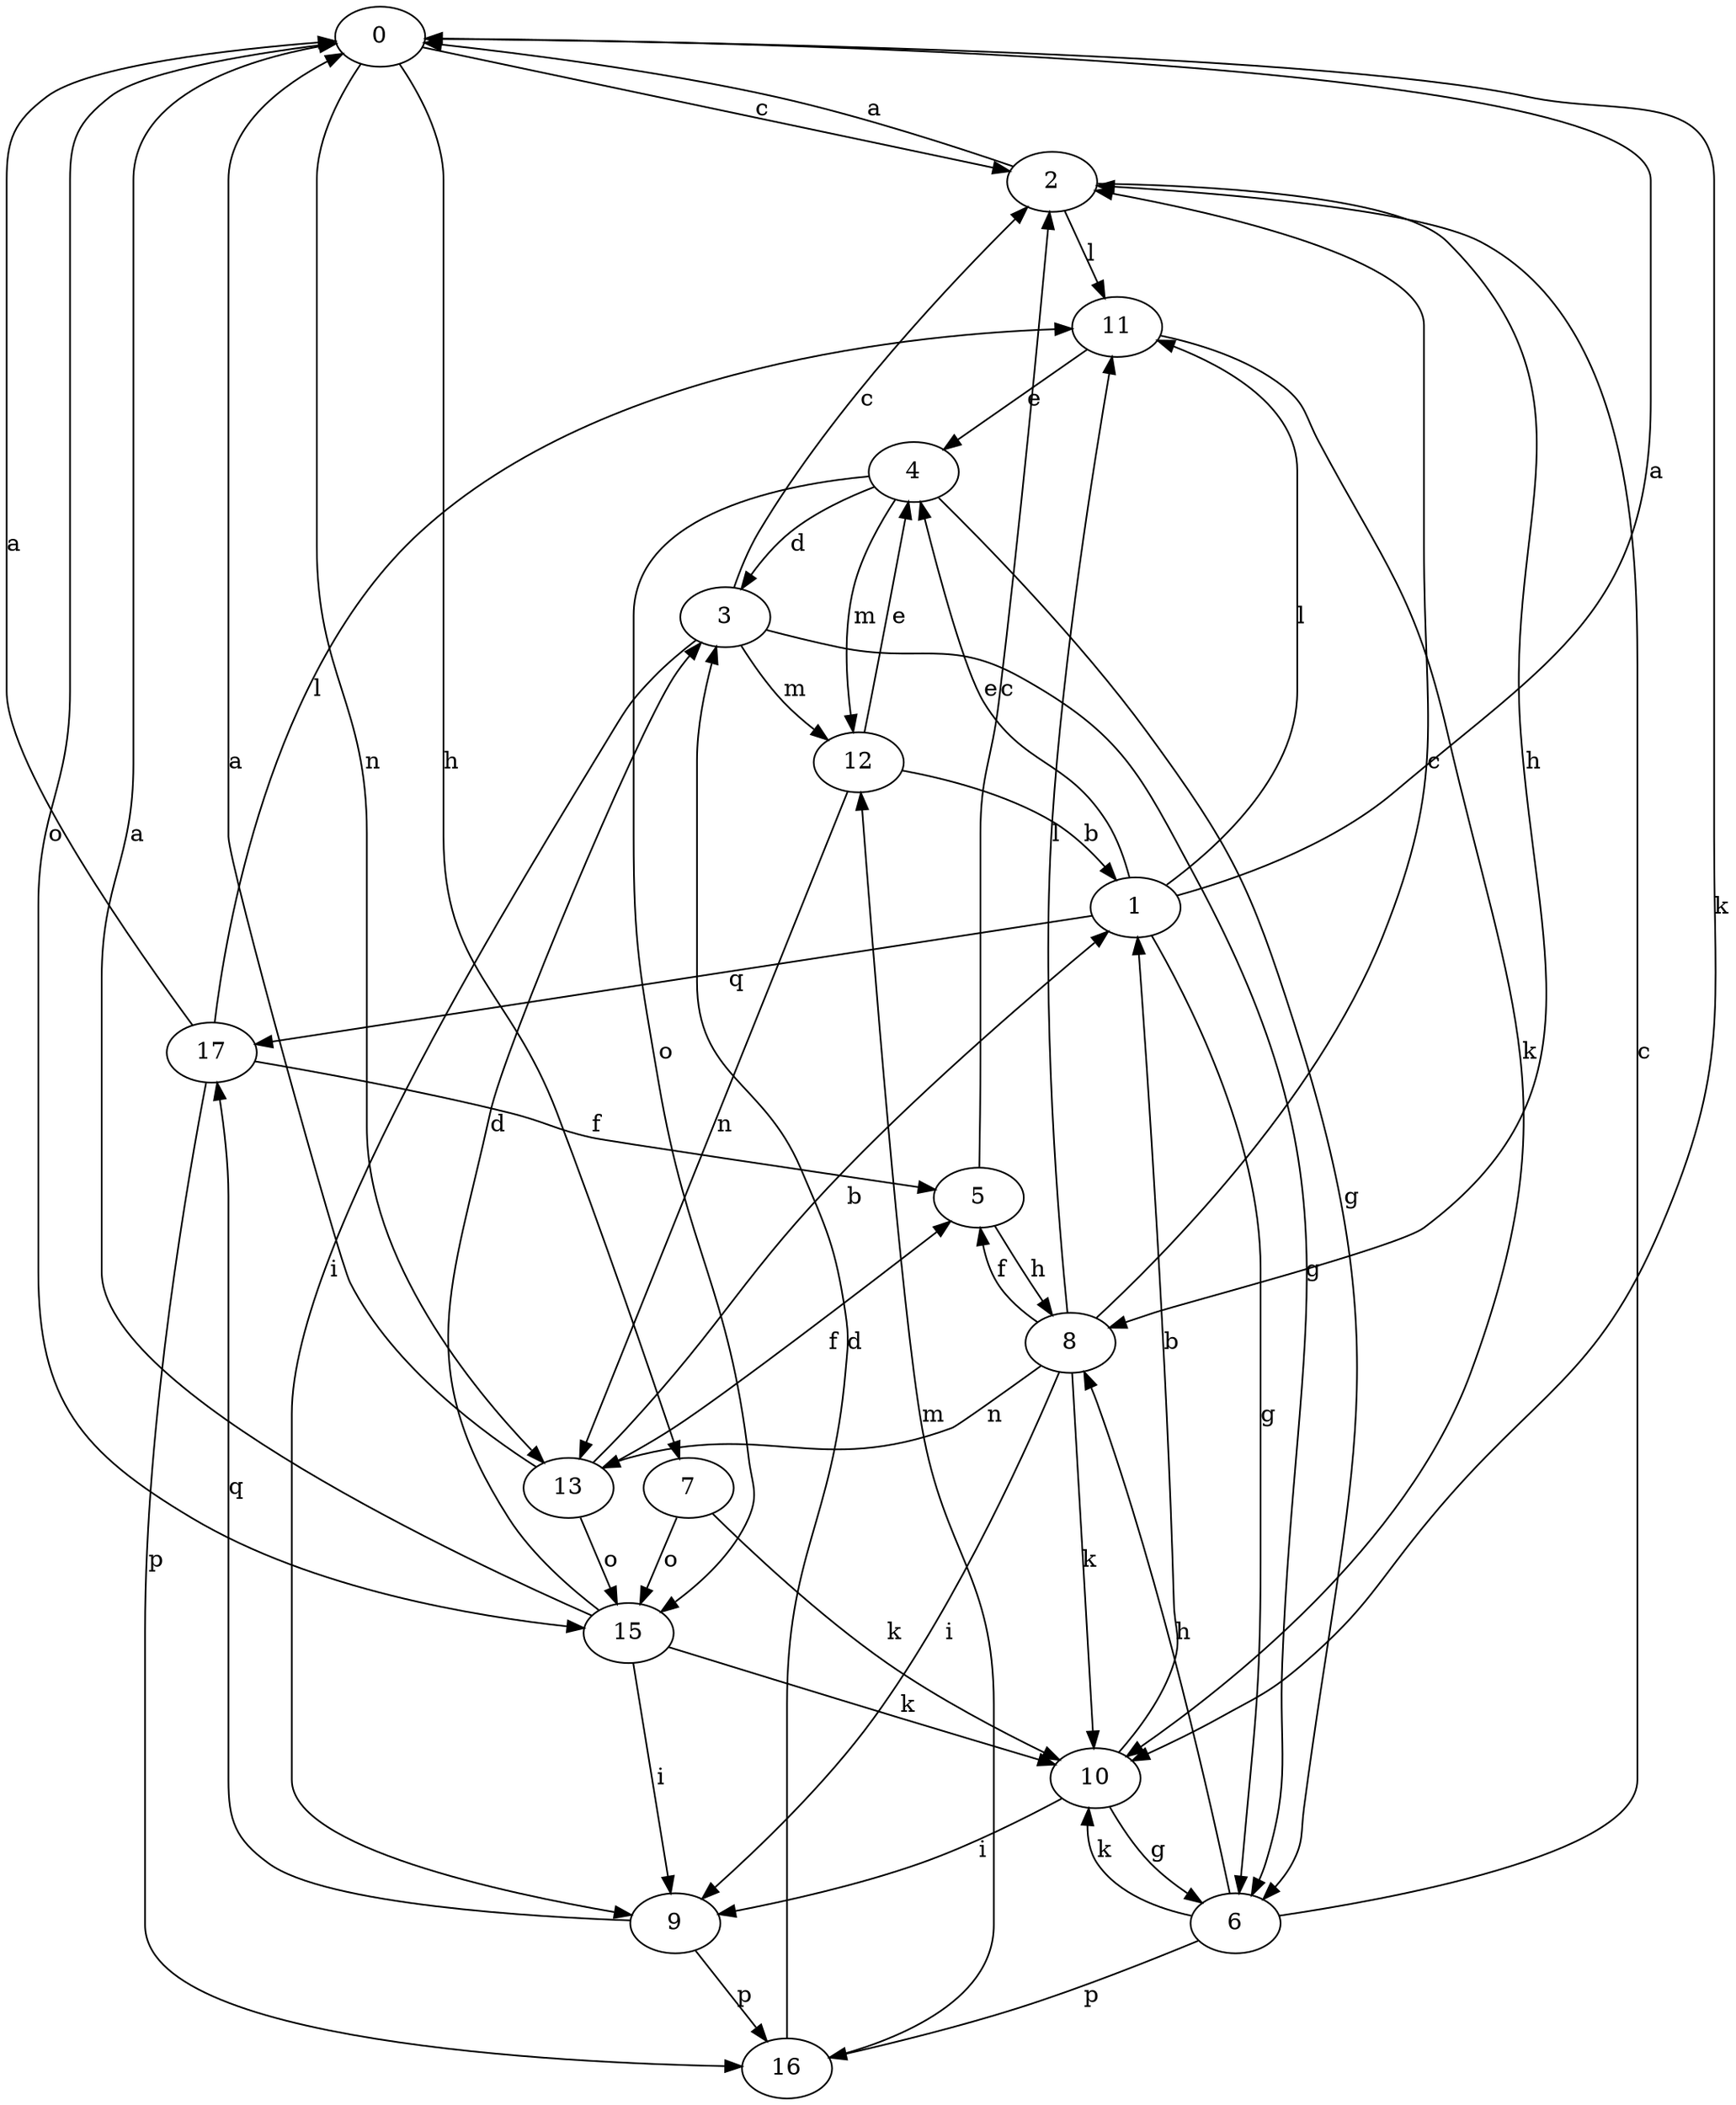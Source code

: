 strict digraph  {
0;
1;
2;
3;
4;
5;
6;
7;
8;
9;
10;
11;
12;
13;
15;
16;
17;
0 -> 2  [label=c];
0 -> 7  [label=h];
0 -> 10  [label=k];
0 -> 13  [label=n];
0 -> 15  [label=o];
1 -> 0  [label=a];
1 -> 4  [label=e];
1 -> 6  [label=g];
1 -> 11  [label=l];
1 -> 17  [label=q];
2 -> 0  [label=a];
2 -> 8  [label=h];
2 -> 11  [label=l];
3 -> 2  [label=c];
3 -> 6  [label=g];
3 -> 9  [label=i];
3 -> 12  [label=m];
4 -> 3  [label=d];
4 -> 6  [label=g];
4 -> 12  [label=m];
4 -> 15  [label=o];
5 -> 2  [label=c];
5 -> 8  [label=h];
6 -> 2  [label=c];
6 -> 8  [label=h];
6 -> 10  [label=k];
6 -> 16  [label=p];
7 -> 10  [label=k];
7 -> 15  [label=o];
8 -> 2  [label=c];
8 -> 5  [label=f];
8 -> 9  [label=i];
8 -> 10  [label=k];
8 -> 11  [label=l];
8 -> 13  [label=n];
9 -> 16  [label=p];
9 -> 17  [label=q];
10 -> 1  [label=b];
10 -> 6  [label=g];
10 -> 9  [label=i];
11 -> 4  [label=e];
11 -> 10  [label=k];
12 -> 1  [label=b];
12 -> 4  [label=e];
12 -> 13  [label=n];
13 -> 0  [label=a];
13 -> 1  [label=b];
13 -> 5  [label=f];
13 -> 15  [label=o];
15 -> 0  [label=a];
15 -> 3  [label=d];
15 -> 9  [label=i];
15 -> 10  [label=k];
16 -> 3  [label=d];
16 -> 12  [label=m];
17 -> 0  [label=a];
17 -> 5  [label=f];
17 -> 11  [label=l];
17 -> 16  [label=p];
}
